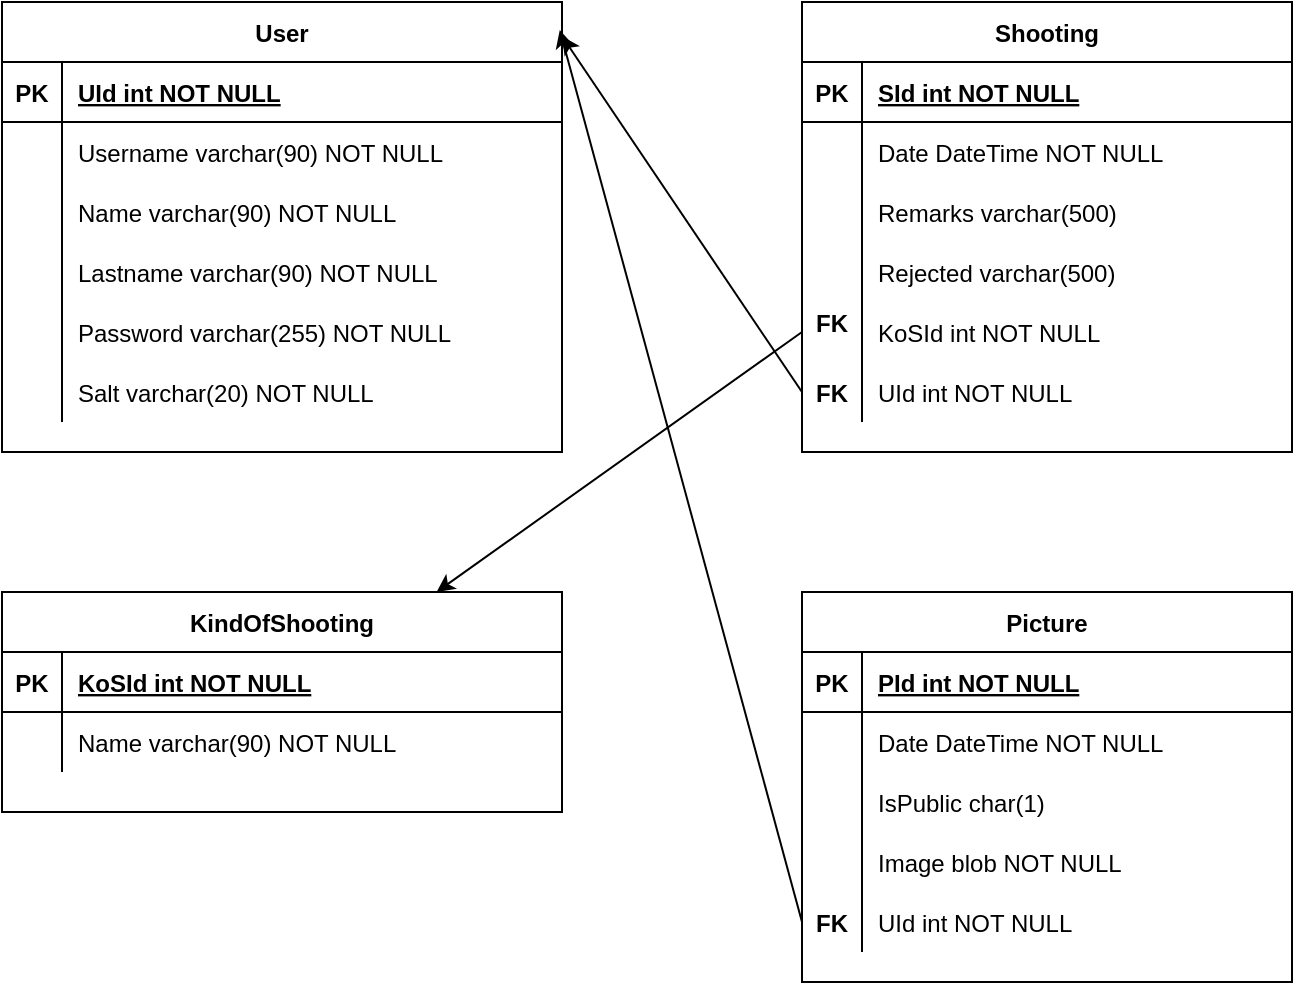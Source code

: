 <mxfile version="15.8.6" type="device"><diagram id="R2lEEEUBdFMjLlhIrx00" name="Page-1"><mxGraphModel dx="1422" dy="762" grid="1" gridSize="10" guides="1" tooltips="1" connect="1" arrows="1" fold="1" page="1" pageScale="1" pageWidth="850" pageHeight="1100" math="0" shadow="0" extFonts="Permanent Marker^https://fonts.googleapis.com/css?family=Permanent+Marker"><root><mxCell id="0"/><mxCell id="1" parent="0"/><mxCell id="ThUzi_ioa9CdF7cTH6nu-3" value="User" style="shape=table;startSize=30;container=1;collapsible=1;childLayout=tableLayout;fixedRows=1;rowLines=0;fontStyle=1;align=center;resizeLast=1;" parent="1" vertex="1"><mxGeometry x="40" y="145" width="280" height="225" as="geometry"/></mxCell><mxCell id="ThUzi_ioa9CdF7cTH6nu-4" value="" style="shape=partialRectangle;collapsible=0;dropTarget=0;pointerEvents=0;fillColor=none;top=0;left=0;bottom=1;right=0;points=[[0,0.5],[1,0.5]];portConstraint=eastwest;" parent="ThUzi_ioa9CdF7cTH6nu-3" vertex="1"><mxGeometry y="30" width="280" height="30" as="geometry"/></mxCell><mxCell id="ThUzi_ioa9CdF7cTH6nu-5" value="PK" style="shape=partialRectangle;connectable=0;fillColor=none;top=0;left=0;bottom=0;right=0;fontStyle=1;overflow=hidden;" parent="ThUzi_ioa9CdF7cTH6nu-4" vertex="1"><mxGeometry width="30" height="30" as="geometry"><mxRectangle width="30" height="30" as="alternateBounds"/></mxGeometry></mxCell><mxCell id="ThUzi_ioa9CdF7cTH6nu-6" value="UId int NOT NULL" style="shape=partialRectangle;connectable=0;fillColor=none;top=0;left=0;bottom=0;right=0;align=left;spacingLeft=6;fontStyle=5;overflow=hidden;" parent="ThUzi_ioa9CdF7cTH6nu-4" vertex="1"><mxGeometry x="30" width="250" height="30" as="geometry"><mxRectangle width="250" height="30" as="alternateBounds"/></mxGeometry></mxCell><mxCell id="ThUzi_ioa9CdF7cTH6nu-7" value="" style="shape=partialRectangle;collapsible=0;dropTarget=0;pointerEvents=0;fillColor=none;top=0;left=0;bottom=0;right=0;points=[[0,0.5],[1,0.5]];portConstraint=eastwest;" parent="ThUzi_ioa9CdF7cTH6nu-3" vertex="1"><mxGeometry y="60" width="280" height="30" as="geometry"/></mxCell><mxCell id="ThUzi_ioa9CdF7cTH6nu-8" value="" style="shape=partialRectangle;connectable=0;fillColor=none;top=0;left=0;bottom=0;right=0;editable=1;overflow=hidden;" parent="ThUzi_ioa9CdF7cTH6nu-7" vertex="1"><mxGeometry width="30" height="30" as="geometry"><mxRectangle width="30" height="30" as="alternateBounds"/></mxGeometry></mxCell><mxCell id="ThUzi_ioa9CdF7cTH6nu-9" value="Username varchar(90) NOT NULL" style="shape=partialRectangle;connectable=0;fillColor=none;top=0;left=0;bottom=0;right=0;align=left;spacingLeft=6;overflow=hidden;" parent="ThUzi_ioa9CdF7cTH6nu-7" vertex="1"><mxGeometry x="30" width="250" height="30" as="geometry"><mxRectangle width="250" height="30" as="alternateBounds"/></mxGeometry></mxCell><mxCell id="ThUzi_ioa9CdF7cTH6nu-10" value="" style="shape=partialRectangle;collapsible=0;dropTarget=0;pointerEvents=0;fillColor=none;top=0;left=0;bottom=0;right=0;points=[[0,0.5],[1,0.5]];portConstraint=eastwest;" parent="ThUzi_ioa9CdF7cTH6nu-3" vertex="1"><mxGeometry y="90" width="280" height="30" as="geometry"/></mxCell><mxCell id="ThUzi_ioa9CdF7cTH6nu-11" value="" style="shape=partialRectangle;connectable=0;fillColor=none;top=0;left=0;bottom=0;right=0;editable=1;overflow=hidden;" parent="ThUzi_ioa9CdF7cTH6nu-10" vertex="1"><mxGeometry width="30" height="30" as="geometry"><mxRectangle width="30" height="30" as="alternateBounds"/></mxGeometry></mxCell><mxCell id="ThUzi_ioa9CdF7cTH6nu-12" value="Name varchar(90) NOT NULL" style="shape=partialRectangle;connectable=0;fillColor=none;top=0;left=0;bottom=0;right=0;align=left;spacingLeft=6;overflow=hidden;" parent="ThUzi_ioa9CdF7cTH6nu-10" vertex="1"><mxGeometry x="30" width="250" height="30" as="geometry"><mxRectangle width="250" height="30" as="alternateBounds"/></mxGeometry></mxCell><mxCell id="ThUzi_ioa9CdF7cTH6nu-13" value="" style="shape=partialRectangle;collapsible=0;dropTarget=0;pointerEvents=0;fillColor=none;top=0;left=0;bottom=0;right=0;points=[[0,0.5],[1,0.5]];portConstraint=eastwest;" parent="ThUzi_ioa9CdF7cTH6nu-3" vertex="1"><mxGeometry y="120" width="280" height="30" as="geometry"/></mxCell><mxCell id="ThUzi_ioa9CdF7cTH6nu-14" value="" style="shape=partialRectangle;connectable=0;fillColor=none;top=0;left=0;bottom=0;right=0;editable=1;overflow=hidden;" parent="ThUzi_ioa9CdF7cTH6nu-13" vertex="1"><mxGeometry width="30" height="30" as="geometry"><mxRectangle width="30" height="30" as="alternateBounds"/></mxGeometry></mxCell><mxCell id="ThUzi_ioa9CdF7cTH6nu-15" value="Lastname varchar(90) NOT NULL" style="shape=partialRectangle;connectable=0;fillColor=none;top=0;left=0;bottom=0;right=0;align=left;spacingLeft=6;overflow=hidden;" parent="ThUzi_ioa9CdF7cTH6nu-13" vertex="1"><mxGeometry x="30" width="250" height="30" as="geometry"><mxRectangle width="250" height="30" as="alternateBounds"/></mxGeometry></mxCell><mxCell id="ThUzi_ioa9CdF7cTH6nu-16" value="" style="shape=partialRectangle;collapsible=0;dropTarget=0;pointerEvents=0;fillColor=none;top=0;left=0;bottom=0;right=0;points=[[0,0.5],[1,0.5]];portConstraint=eastwest;" parent="ThUzi_ioa9CdF7cTH6nu-3" vertex="1"><mxGeometry y="150" width="280" height="30" as="geometry"/></mxCell><mxCell id="ThUzi_ioa9CdF7cTH6nu-17" value="" style="shape=partialRectangle;connectable=0;fillColor=none;top=0;left=0;bottom=0;right=0;editable=1;overflow=hidden;" parent="ThUzi_ioa9CdF7cTH6nu-16" vertex="1"><mxGeometry width="30" height="30" as="geometry"><mxRectangle width="30" height="30" as="alternateBounds"/></mxGeometry></mxCell><mxCell id="ThUzi_ioa9CdF7cTH6nu-18" value="Password varchar(255) NOT NULL" style="shape=partialRectangle;connectable=0;fillColor=none;top=0;left=0;bottom=0;right=0;align=left;spacingLeft=6;overflow=hidden;" parent="ThUzi_ioa9CdF7cTH6nu-16" vertex="1"><mxGeometry x="30" width="250" height="30" as="geometry"><mxRectangle width="250" height="30" as="alternateBounds"/></mxGeometry></mxCell><mxCell id="ThUzi_ioa9CdF7cTH6nu-19" value="" style="shape=partialRectangle;collapsible=0;dropTarget=0;pointerEvents=0;fillColor=none;top=0;left=0;bottom=0;right=0;points=[[0,0.5],[1,0.5]];portConstraint=eastwest;" parent="ThUzi_ioa9CdF7cTH6nu-3" vertex="1"><mxGeometry y="180" width="280" height="30" as="geometry"/></mxCell><mxCell id="ThUzi_ioa9CdF7cTH6nu-20" value="" style="shape=partialRectangle;connectable=0;fillColor=none;top=0;left=0;bottom=0;right=0;editable=1;overflow=hidden;" parent="ThUzi_ioa9CdF7cTH6nu-19" vertex="1"><mxGeometry width="30" height="30" as="geometry"><mxRectangle width="30" height="30" as="alternateBounds"/></mxGeometry></mxCell><mxCell id="ThUzi_ioa9CdF7cTH6nu-21" value="Salt varchar(20) NOT NULL" style="shape=partialRectangle;connectable=0;fillColor=none;top=0;left=0;bottom=0;right=0;align=left;spacingLeft=6;overflow=hidden;" parent="ThUzi_ioa9CdF7cTH6nu-19" vertex="1"><mxGeometry x="30" width="250" height="30" as="geometry"><mxRectangle width="250" height="30" as="alternateBounds"/></mxGeometry></mxCell><mxCell id="ThUzi_ioa9CdF7cTH6nu-22" value="Shooting" style="shape=table;startSize=30;container=1;collapsible=1;childLayout=tableLayout;fixedRows=1;rowLines=0;fontStyle=1;align=center;resizeLast=1;" parent="1" vertex="1"><mxGeometry x="440" y="145" width="245" height="225" as="geometry"/></mxCell><mxCell id="ThUzi_ioa9CdF7cTH6nu-23" value="" style="shape=partialRectangle;collapsible=0;dropTarget=0;pointerEvents=0;fillColor=none;top=0;left=0;bottom=1;right=0;points=[[0,0.5],[1,0.5]];portConstraint=eastwest;" parent="ThUzi_ioa9CdF7cTH6nu-22" vertex="1"><mxGeometry y="30" width="245" height="30" as="geometry"/></mxCell><mxCell id="ThUzi_ioa9CdF7cTH6nu-24" value="PK" style="shape=partialRectangle;connectable=0;fillColor=none;top=0;left=0;bottom=0;right=0;fontStyle=1;overflow=hidden;" parent="ThUzi_ioa9CdF7cTH6nu-23" vertex="1"><mxGeometry width="30" height="30" as="geometry"><mxRectangle width="30" height="30" as="alternateBounds"/></mxGeometry></mxCell><mxCell id="ThUzi_ioa9CdF7cTH6nu-25" value="SId int NOT NULL" style="shape=partialRectangle;connectable=0;fillColor=none;top=0;left=0;bottom=0;right=0;align=left;spacingLeft=6;fontStyle=5;overflow=hidden;" parent="ThUzi_ioa9CdF7cTH6nu-23" vertex="1"><mxGeometry x="30" width="215" height="30" as="geometry"><mxRectangle width="215" height="30" as="alternateBounds"/></mxGeometry></mxCell><mxCell id="ThUzi_ioa9CdF7cTH6nu-26" value="" style="shape=partialRectangle;collapsible=0;dropTarget=0;pointerEvents=0;fillColor=none;top=0;left=0;bottom=0;right=0;points=[[0,0.5],[1,0.5]];portConstraint=eastwest;" parent="ThUzi_ioa9CdF7cTH6nu-22" vertex="1"><mxGeometry y="60" width="245" height="30" as="geometry"/></mxCell><mxCell id="ThUzi_ioa9CdF7cTH6nu-27" value="" style="shape=partialRectangle;connectable=0;fillColor=none;top=0;left=0;bottom=0;right=0;editable=1;overflow=hidden;" parent="ThUzi_ioa9CdF7cTH6nu-26" vertex="1"><mxGeometry width="30" height="30" as="geometry"><mxRectangle width="30" height="30" as="alternateBounds"/></mxGeometry></mxCell><mxCell id="ThUzi_ioa9CdF7cTH6nu-28" value="Date DateTime NOT NULL" style="shape=partialRectangle;connectable=0;fillColor=none;top=0;left=0;bottom=0;right=0;align=left;spacingLeft=6;overflow=hidden;" parent="ThUzi_ioa9CdF7cTH6nu-26" vertex="1"><mxGeometry x="30" width="215" height="30" as="geometry"><mxRectangle width="215" height="30" as="alternateBounds"/></mxGeometry></mxCell><mxCell id="ThUzi_ioa9CdF7cTH6nu-29" value="" style="shape=partialRectangle;collapsible=0;dropTarget=0;pointerEvents=0;fillColor=none;top=0;left=0;bottom=0;right=0;points=[[0,0.5],[1,0.5]];portConstraint=eastwest;" parent="ThUzi_ioa9CdF7cTH6nu-22" vertex="1"><mxGeometry y="90" width="245" height="30" as="geometry"/></mxCell><mxCell id="ThUzi_ioa9CdF7cTH6nu-30" value="" style="shape=partialRectangle;connectable=0;fillColor=none;top=0;left=0;bottom=0;right=0;editable=1;overflow=hidden;" parent="ThUzi_ioa9CdF7cTH6nu-29" vertex="1"><mxGeometry width="30" height="30" as="geometry"><mxRectangle width="30" height="30" as="alternateBounds"/></mxGeometry></mxCell><mxCell id="ThUzi_ioa9CdF7cTH6nu-31" value="Remarks varchar(500)" style="shape=partialRectangle;connectable=0;fillColor=none;top=0;left=0;bottom=0;right=0;align=left;spacingLeft=6;overflow=hidden;" parent="ThUzi_ioa9CdF7cTH6nu-29" vertex="1"><mxGeometry x="30" width="215" height="30" as="geometry"><mxRectangle width="215" height="30" as="alternateBounds"/></mxGeometry></mxCell><mxCell id="ThUzi_ioa9CdF7cTH6nu-32" value="" style="shape=partialRectangle;collapsible=0;dropTarget=0;pointerEvents=0;fillColor=none;top=0;left=0;bottom=0;right=0;points=[[0,0.5],[1,0.5]];portConstraint=eastwest;" parent="ThUzi_ioa9CdF7cTH6nu-22" vertex="1"><mxGeometry y="120" width="245" height="30" as="geometry"/></mxCell><mxCell id="ThUzi_ioa9CdF7cTH6nu-33" value="" style="shape=partialRectangle;connectable=0;fillColor=none;top=0;left=0;bottom=0;right=0;editable=1;overflow=hidden;" parent="ThUzi_ioa9CdF7cTH6nu-32" vertex="1"><mxGeometry width="30" height="30" as="geometry"><mxRectangle width="30" height="30" as="alternateBounds"/></mxGeometry></mxCell><mxCell id="ThUzi_ioa9CdF7cTH6nu-34" value="Rejected varchar(500) " style="shape=partialRectangle;connectable=0;fillColor=none;top=0;left=0;bottom=0;right=0;align=left;spacingLeft=6;overflow=hidden;" parent="ThUzi_ioa9CdF7cTH6nu-32" vertex="1"><mxGeometry x="30" width="215" height="30" as="geometry"><mxRectangle width="215" height="30" as="alternateBounds"/></mxGeometry></mxCell><mxCell id="ThUzi_ioa9CdF7cTH6nu-35" value="" style="shape=partialRectangle;collapsible=0;dropTarget=0;pointerEvents=0;fillColor=none;top=0;left=0;bottom=0;right=0;points=[[0,0.5],[1,0.5]];portConstraint=eastwest;" parent="ThUzi_ioa9CdF7cTH6nu-22" vertex="1"><mxGeometry y="150" width="245" height="30" as="geometry"/></mxCell><mxCell id="ThUzi_ioa9CdF7cTH6nu-36" value="" style="shape=partialRectangle;connectable=0;fillColor=none;top=0;left=0;bottom=0;right=0;editable=1;overflow=hidden;" parent="ThUzi_ioa9CdF7cTH6nu-35" vertex="1"><mxGeometry width="30" height="30" as="geometry"><mxRectangle width="30" height="30" as="alternateBounds"/></mxGeometry></mxCell><mxCell id="ThUzi_ioa9CdF7cTH6nu-37" value="KoSId int NOT NULL" style="shape=partialRectangle;connectable=0;fillColor=none;top=0;left=0;bottom=0;right=0;align=left;spacingLeft=6;overflow=hidden;" parent="ThUzi_ioa9CdF7cTH6nu-35" vertex="1"><mxGeometry x="30" width="215" height="30" as="geometry"><mxRectangle width="215" height="30" as="alternateBounds"/></mxGeometry></mxCell><mxCell id="ThUzi_ioa9CdF7cTH6nu-38" value="" style="shape=partialRectangle;collapsible=0;dropTarget=0;pointerEvents=0;fillColor=none;top=0;left=0;bottom=0;right=0;points=[[0,0.5],[1,0.5]];portConstraint=eastwest;" parent="ThUzi_ioa9CdF7cTH6nu-22" vertex="1"><mxGeometry y="180" width="245" height="30" as="geometry"/></mxCell><mxCell id="ThUzi_ioa9CdF7cTH6nu-39" value="FK" style="shape=partialRectangle;connectable=0;fillColor=none;top=0;left=0;bottom=0;right=0;editable=1;overflow=hidden;fontStyle=1" parent="ThUzi_ioa9CdF7cTH6nu-38" vertex="1"><mxGeometry width="30" height="30" as="geometry"><mxRectangle width="30" height="30" as="alternateBounds"/></mxGeometry></mxCell><mxCell id="ThUzi_ioa9CdF7cTH6nu-40" value="UId int NOT NULL" style="shape=partialRectangle;connectable=0;fillColor=none;top=0;left=0;bottom=0;right=0;align=left;spacingLeft=6;overflow=hidden;" parent="ThUzi_ioa9CdF7cTH6nu-38" vertex="1"><mxGeometry x="30" width="215" height="30" as="geometry"><mxRectangle width="215" height="30" as="alternateBounds"/></mxGeometry></mxCell><mxCell id="ThUzi_ioa9CdF7cTH6nu-41" value="FK" style="shape=partialRectangle;connectable=0;fillColor=none;top=0;left=0;bottom=0;right=0;fontStyle=1;overflow=hidden;" parent="1" vertex="1"><mxGeometry x="440" y="290" width="30" height="30" as="geometry"><mxRectangle width="30" height="30" as="alternateBounds"/></mxGeometry></mxCell><mxCell id="ThUzi_ioa9CdF7cTH6nu-42" value="Picture" style="shape=table;startSize=30;container=1;collapsible=1;childLayout=tableLayout;fixedRows=1;rowLines=0;fontStyle=1;align=center;resizeLast=1;" parent="1" vertex="1"><mxGeometry x="440" y="440" width="245" height="195" as="geometry"/></mxCell><mxCell id="ThUzi_ioa9CdF7cTH6nu-43" value="" style="shape=partialRectangle;collapsible=0;dropTarget=0;pointerEvents=0;fillColor=none;top=0;left=0;bottom=1;right=0;points=[[0,0.5],[1,0.5]];portConstraint=eastwest;" parent="ThUzi_ioa9CdF7cTH6nu-42" vertex="1"><mxGeometry y="30" width="245" height="30" as="geometry"/></mxCell><mxCell id="ThUzi_ioa9CdF7cTH6nu-44" value="PK" style="shape=partialRectangle;connectable=0;fillColor=none;top=0;left=0;bottom=0;right=0;fontStyle=1;overflow=hidden;" parent="ThUzi_ioa9CdF7cTH6nu-43" vertex="1"><mxGeometry width="30" height="30" as="geometry"><mxRectangle width="30" height="30" as="alternateBounds"/></mxGeometry></mxCell><mxCell id="ThUzi_ioa9CdF7cTH6nu-45" value="PId int NOT NULL" style="shape=partialRectangle;connectable=0;fillColor=none;top=0;left=0;bottom=0;right=0;align=left;spacingLeft=6;fontStyle=5;overflow=hidden;" parent="ThUzi_ioa9CdF7cTH6nu-43" vertex="1"><mxGeometry x="30" width="215" height="30" as="geometry"><mxRectangle width="215" height="30" as="alternateBounds"/></mxGeometry></mxCell><mxCell id="ThUzi_ioa9CdF7cTH6nu-46" value="" style="shape=partialRectangle;collapsible=0;dropTarget=0;pointerEvents=0;fillColor=none;top=0;left=0;bottom=0;right=0;points=[[0,0.5],[1,0.5]];portConstraint=eastwest;" parent="ThUzi_ioa9CdF7cTH6nu-42" vertex="1"><mxGeometry y="60" width="245" height="30" as="geometry"/></mxCell><mxCell id="ThUzi_ioa9CdF7cTH6nu-47" value="" style="shape=partialRectangle;connectable=0;fillColor=none;top=0;left=0;bottom=0;right=0;editable=1;overflow=hidden;" parent="ThUzi_ioa9CdF7cTH6nu-46" vertex="1"><mxGeometry width="30" height="30" as="geometry"><mxRectangle width="30" height="30" as="alternateBounds"/></mxGeometry></mxCell><mxCell id="ThUzi_ioa9CdF7cTH6nu-48" value="Date DateTime NOT NULL" style="shape=partialRectangle;connectable=0;fillColor=none;top=0;left=0;bottom=0;right=0;align=left;spacingLeft=6;overflow=hidden;" parent="ThUzi_ioa9CdF7cTH6nu-46" vertex="1"><mxGeometry x="30" width="215" height="30" as="geometry"><mxRectangle width="215" height="30" as="alternateBounds"/></mxGeometry></mxCell><mxCell id="ThUzi_ioa9CdF7cTH6nu-49" value="" style="shape=partialRectangle;collapsible=0;dropTarget=0;pointerEvents=0;fillColor=none;top=0;left=0;bottom=0;right=0;points=[[0,0.5],[1,0.5]];portConstraint=eastwest;" parent="ThUzi_ioa9CdF7cTH6nu-42" vertex="1"><mxGeometry y="90" width="245" height="30" as="geometry"/></mxCell><mxCell id="ThUzi_ioa9CdF7cTH6nu-50" value="" style="shape=partialRectangle;connectable=0;fillColor=none;top=0;left=0;bottom=0;right=0;editable=1;overflow=hidden;" parent="ThUzi_ioa9CdF7cTH6nu-49" vertex="1"><mxGeometry width="30" height="30" as="geometry"><mxRectangle width="30" height="30" as="alternateBounds"/></mxGeometry></mxCell><mxCell id="ThUzi_ioa9CdF7cTH6nu-51" value="IsPublic char(1)" style="shape=partialRectangle;connectable=0;fillColor=none;top=0;left=0;bottom=0;right=0;align=left;spacingLeft=6;overflow=hidden;" parent="ThUzi_ioa9CdF7cTH6nu-49" vertex="1"><mxGeometry x="30" width="215" height="30" as="geometry"><mxRectangle width="215" height="30" as="alternateBounds"/></mxGeometry></mxCell><mxCell id="ThUzi_ioa9CdF7cTH6nu-52" value="" style="shape=partialRectangle;collapsible=0;dropTarget=0;pointerEvents=0;fillColor=none;top=0;left=0;bottom=0;right=0;points=[[0,0.5],[1,0.5]];portConstraint=eastwest;" parent="ThUzi_ioa9CdF7cTH6nu-42" vertex="1"><mxGeometry y="120" width="245" height="30" as="geometry"/></mxCell><mxCell id="ThUzi_ioa9CdF7cTH6nu-53" value="" style="shape=partialRectangle;connectable=0;fillColor=none;top=0;left=0;bottom=0;right=0;editable=1;overflow=hidden;" parent="ThUzi_ioa9CdF7cTH6nu-52" vertex="1"><mxGeometry width="30" height="30" as="geometry"><mxRectangle width="30" height="30" as="alternateBounds"/></mxGeometry></mxCell><mxCell id="ThUzi_ioa9CdF7cTH6nu-54" value="Image blob NOT NULL" style="shape=partialRectangle;connectable=0;fillColor=none;top=0;left=0;bottom=0;right=0;align=left;spacingLeft=6;overflow=hidden;" parent="ThUzi_ioa9CdF7cTH6nu-52" vertex="1"><mxGeometry x="30" width="215" height="30" as="geometry"><mxRectangle width="215" height="30" as="alternateBounds"/></mxGeometry></mxCell><mxCell id="ThUzi_ioa9CdF7cTH6nu-55" value="" style="shape=partialRectangle;collapsible=0;dropTarget=0;pointerEvents=0;fillColor=none;top=0;left=0;bottom=0;right=0;points=[[0,0.5],[1,0.5]];portConstraint=eastwest;" parent="ThUzi_ioa9CdF7cTH6nu-42" vertex="1"><mxGeometry y="150" width="245" height="30" as="geometry"/></mxCell><mxCell id="ThUzi_ioa9CdF7cTH6nu-56" value="FK" style="shape=partialRectangle;connectable=0;fillColor=none;top=0;left=0;bottom=0;right=0;editable=1;overflow=hidden;fontStyle=1" parent="ThUzi_ioa9CdF7cTH6nu-55" vertex="1"><mxGeometry width="30" height="30" as="geometry"><mxRectangle width="30" height="30" as="alternateBounds"/></mxGeometry></mxCell><mxCell id="ThUzi_ioa9CdF7cTH6nu-57" value="UId int NOT NULL" style="shape=partialRectangle;connectable=0;fillColor=none;top=0;left=0;bottom=0;right=0;align=left;spacingLeft=6;overflow=hidden;" parent="ThUzi_ioa9CdF7cTH6nu-55" vertex="1"><mxGeometry x="30" width="215" height="30" as="geometry"><mxRectangle width="215" height="30" as="alternateBounds"/></mxGeometry></mxCell><mxCell id="ThUzi_ioa9CdF7cTH6nu-62" value="KindOfShooting" style="shape=table;startSize=30;container=1;collapsible=1;childLayout=tableLayout;fixedRows=1;rowLines=0;fontStyle=1;align=center;resizeLast=1;" parent="1" vertex="1"><mxGeometry x="40" y="440" width="280" height="110" as="geometry"/></mxCell><mxCell id="ThUzi_ioa9CdF7cTH6nu-63" value="" style="shape=partialRectangle;collapsible=0;dropTarget=0;pointerEvents=0;fillColor=none;top=0;left=0;bottom=1;right=0;points=[[0,0.5],[1,0.5]];portConstraint=eastwest;" parent="ThUzi_ioa9CdF7cTH6nu-62" vertex="1"><mxGeometry y="30" width="280" height="30" as="geometry"/></mxCell><mxCell id="ThUzi_ioa9CdF7cTH6nu-64" value="PK" style="shape=partialRectangle;connectable=0;fillColor=none;top=0;left=0;bottom=0;right=0;fontStyle=1;overflow=hidden;" parent="ThUzi_ioa9CdF7cTH6nu-63" vertex="1"><mxGeometry width="30" height="30" as="geometry"><mxRectangle width="30" height="30" as="alternateBounds"/></mxGeometry></mxCell><mxCell id="ThUzi_ioa9CdF7cTH6nu-65" value="KoSId int NOT NULL" style="shape=partialRectangle;connectable=0;fillColor=none;top=0;left=0;bottom=0;right=0;align=left;spacingLeft=6;fontStyle=5;overflow=hidden;" parent="ThUzi_ioa9CdF7cTH6nu-63" vertex="1"><mxGeometry x="30" width="250" height="30" as="geometry"><mxRectangle width="250" height="30" as="alternateBounds"/></mxGeometry></mxCell><mxCell id="ThUzi_ioa9CdF7cTH6nu-66" value="" style="shape=partialRectangle;collapsible=0;dropTarget=0;pointerEvents=0;fillColor=none;top=0;left=0;bottom=0;right=0;points=[[0,0.5],[1,0.5]];portConstraint=eastwest;" parent="ThUzi_ioa9CdF7cTH6nu-62" vertex="1"><mxGeometry y="60" width="280" height="30" as="geometry"/></mxCell><mxCell id="ThUzi_ioa9CdF7cTH6nu-67" value="" style="shape=partialRectangle;connectable=0;fillColor=none;top=0;left=0;bottom=0;right=0;editable=1;overflow=hidden;" parent="ThUzi_ioa9CdF7cTH6nu-66" vertex="1"><mxGeometry width="30" height="30" as="geometry"><mxRectangle width="30" height="30" as="alternateBounds"/></mxGeometry></mxCell><mxCell id="ThUzi_ioa9CdF7cTH6nu-68" value="Name varchar(90) NOT NULL" style="shape=partialRectangle;connectable=0;fillColor=none;top=0;left=0;bottom=0;right=0;align=left;spacingLeft=6;overflow=hidden;" parent="ThUzi_ioa9CdF7cTH6nu-66" vertex="1"><mxGeometry x="30" width="250" height="30" as="geometry"><mxRectangle width="250" height="30" as="alternateBounds"/></mxGeometry></mxCell><mxCell id="Bp1-gedB7pyXgnEs7fOm-1" style="rounded=0;orthogonalLoop=1;jettySize=auto;html=1;entryX=0.996;entryY=0.062;entryDx=0;entryDy=0;exitX=0;exitY=0.5;exitDx=0;exitDy=0;entryPerimeter=0;" edge="1" parent="1" source="ThUzi_ioa9CdF7cTH6nu-55" target="ThUzi_ioa9CdF7cTH6nu-3"><mxGeometry relative="1" as="geometry"/></mxCell><mxCell id="Bp1-gedB7pyXgnEs7fOm-3" style="rounded=0;orthogonalLoop=1;jettySize=auto;html=1;exitX=0;exitY=0.5;exitDx=0;exitDy=0;entryX=1;entryY=0.076;entryDx=0;entryDy=0;entryPerimeter=0;" edge="1" parent="1" source="ThUzi_ioa9CdF7cTH6nu-38" target="ThUzi_ioa9CdF7cTH6nu-3"><mxGeometry relative="1" as="geometry"/></mxCell><mxCell id="Bp1-gedB7pyXgnEs7fOm-4" style="rounded=0;orthogonalLoop=1;jettySize=auto;html=1;" edge="1" parent="1" target="ThUzi_ioa9CdF7cTH6nu-62"><mxGeometry relative="1" as="geometry"><mxPoint x="440" y="310" as="sourcePoint"/></mxGeometry></mxCell></root></mxGraphModel></diagram></mxfile>
